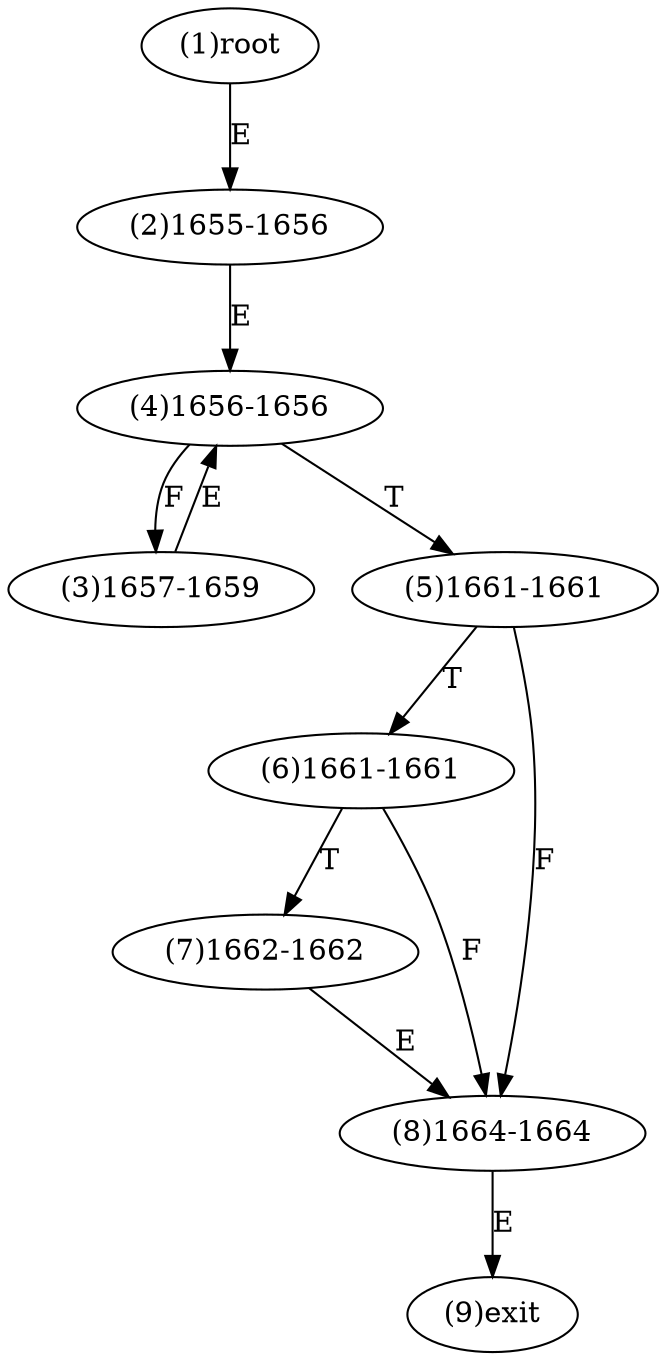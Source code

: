 digraph "" { 
1[ label="(1)root"];
2[ label="(2)1655-1656"];
3[ label="(3)1657-1659"];
4[ label="(4)1656-1656"];
5[ label="(5)1661-1661"];
6[ label="(6)1661-1661"];
7[ label="(7)1662-1662"];
8[ label="(8)1664-1664"];
9[ label="(9)exit"];
1->2[ label="E"];
2->4[ label="E"];
3->4[ label="E"];
4->3[ label="F"];
4->5[ label="T"];
5->8[ label="F"];
5->6[ label="T"];
6->8[ label="F"];
6->7[ label="T"];
7->8[ label="E"];
8->9[ label="E"];
}